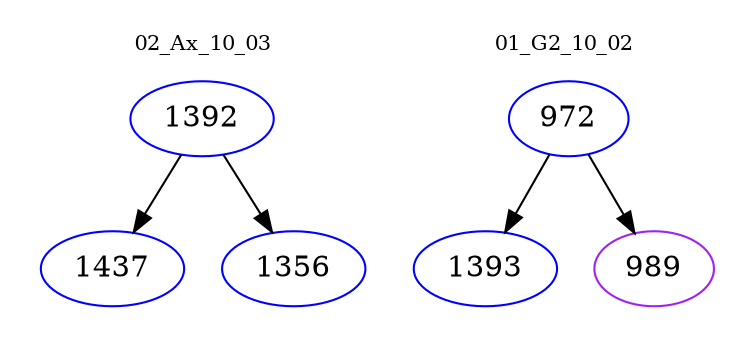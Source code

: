 digraph{
subgraph cluster_0 {
color = white
label = "02_Ax_10_03";
fontsize=10;
T0_1392 [label="1392", color="blue"]
T0_1392 -> T0_1437 [color="black"]
T0_1437 [label="1437", color="blue"]
T0_1392 -> T0_1356 [color="black"]
T0_1356 [label="1356", color="blue"]
}
subgraph cluster_1 {
color = white
label = "01_G2_10_02";
fontsize=10;
T1_972 [label="972", color="blue"]
T1_972 -> T1_1393 [color="black"]
T1_1393 [label="1393", color="blue"]
T1_972 -> T1_989 [color="black"]
T1_989 [label="989", color="purple"]
}
}
